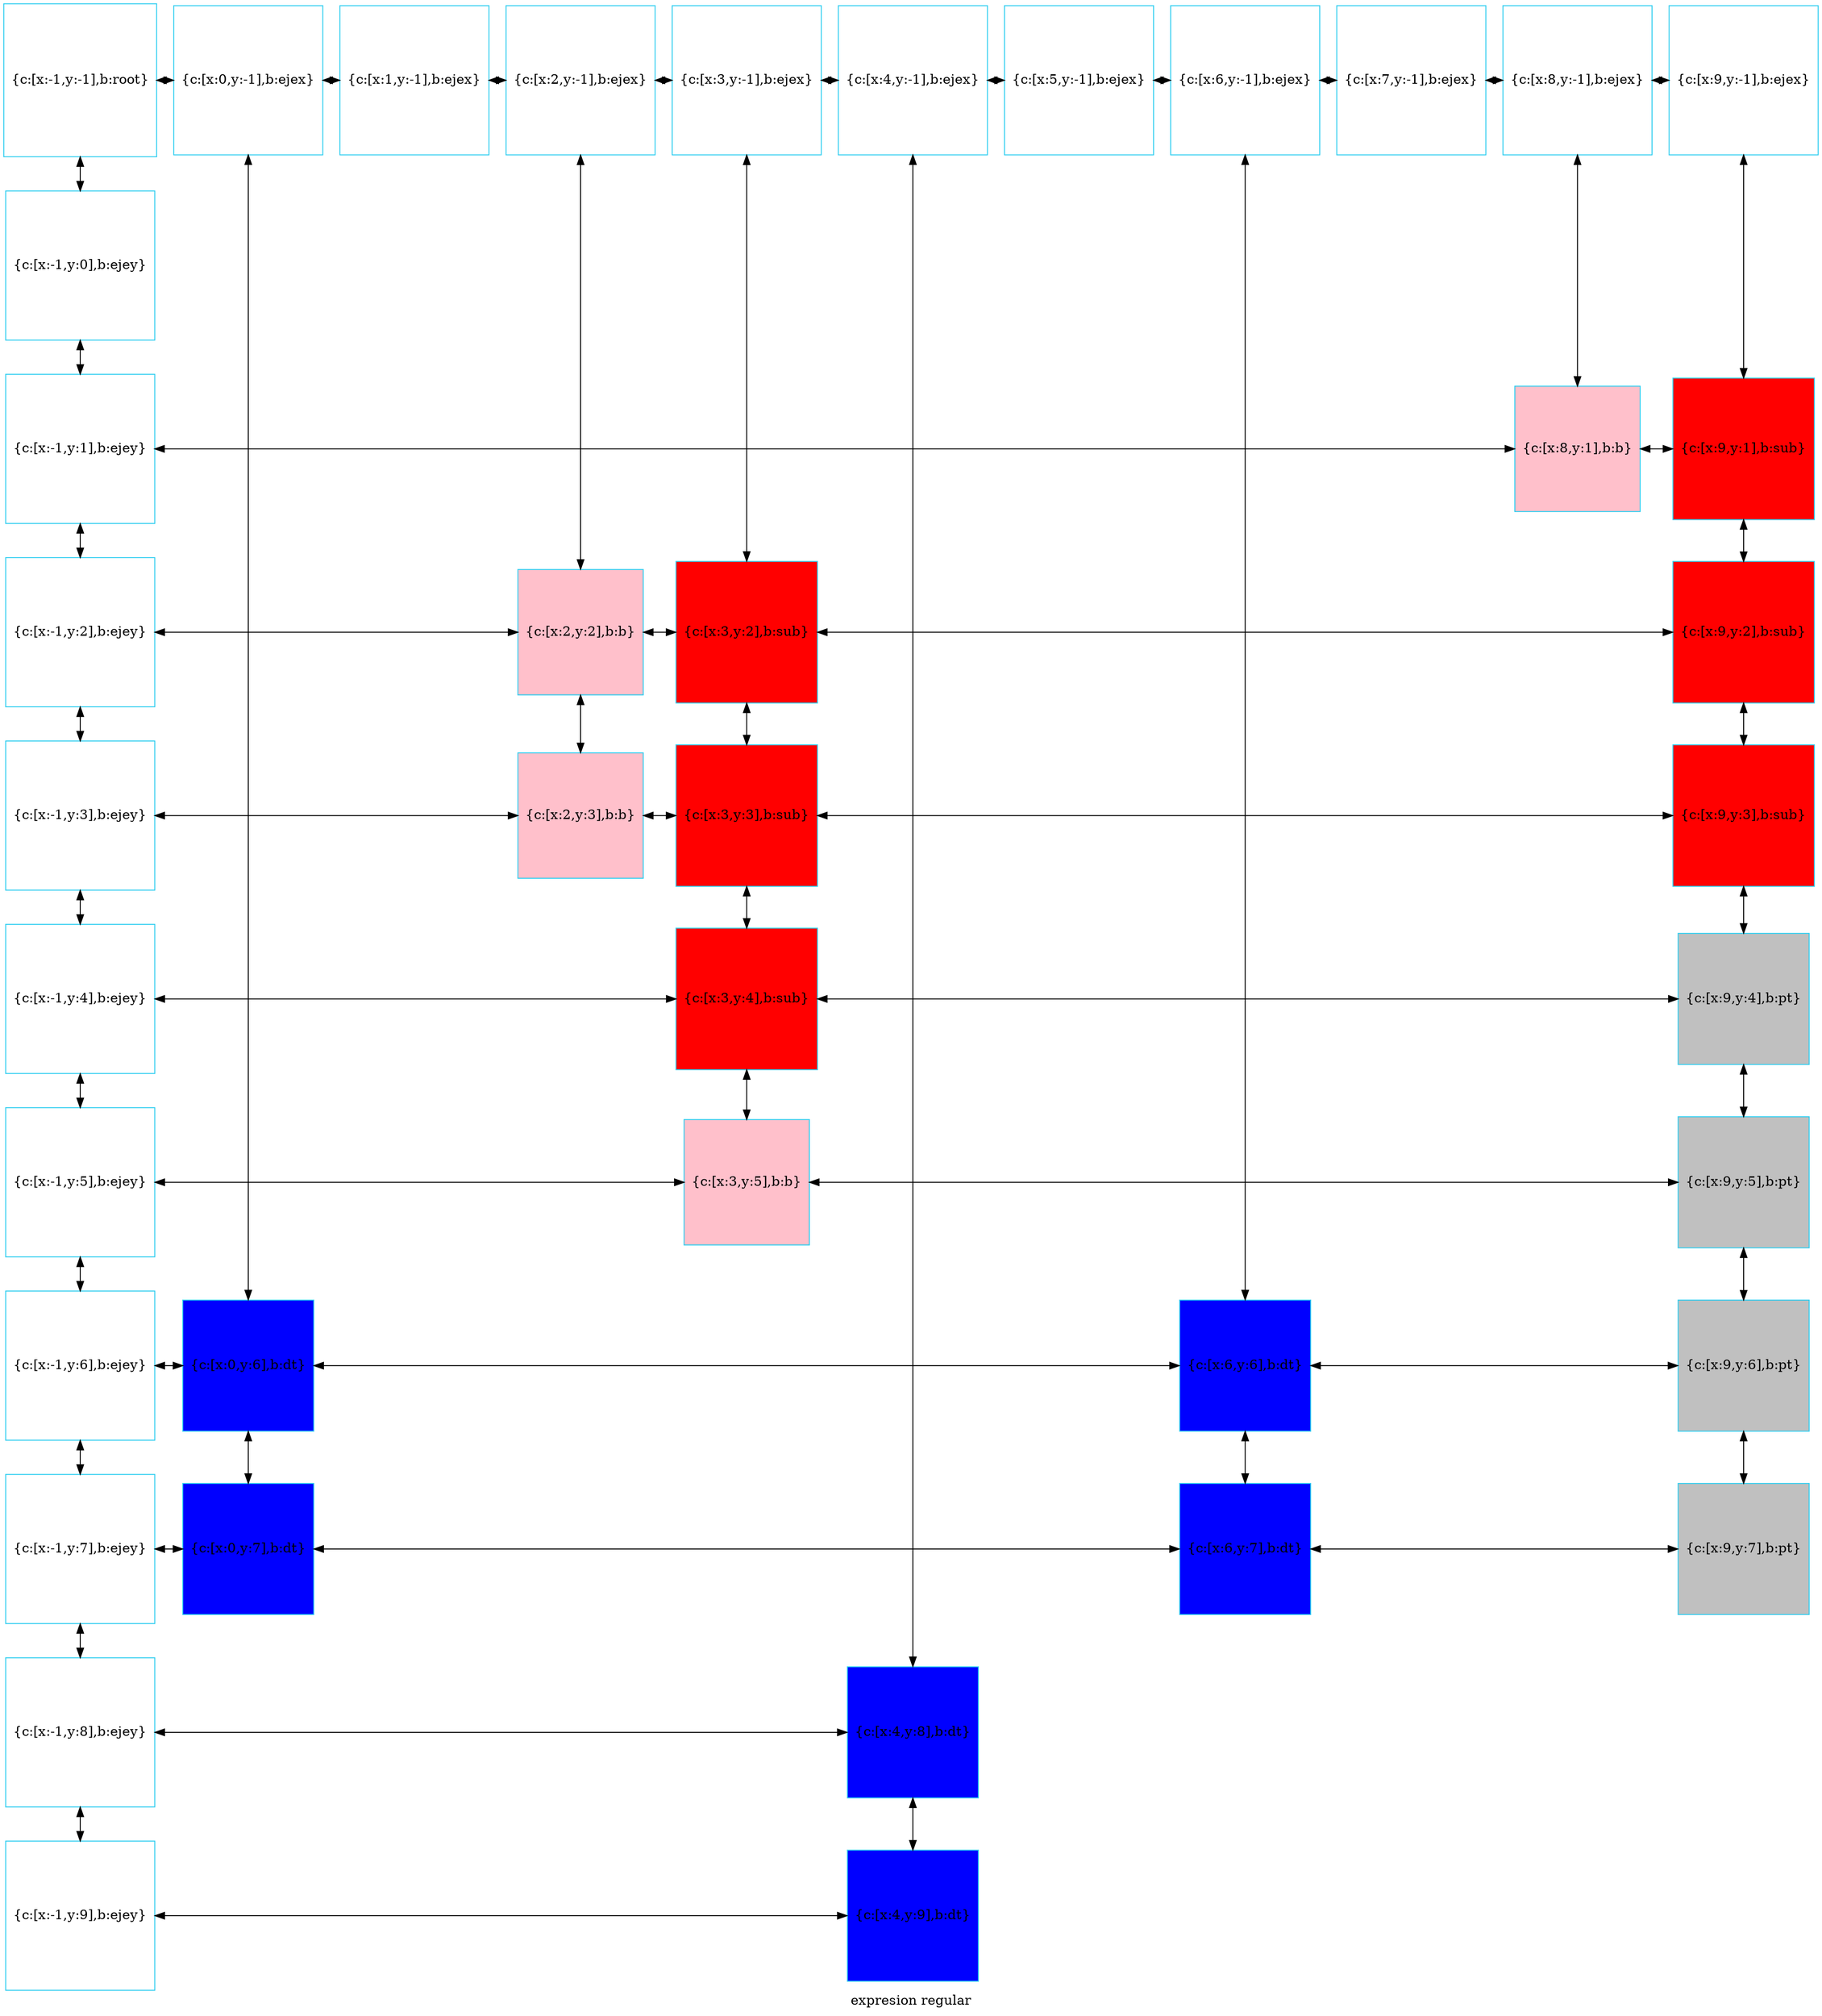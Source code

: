 digraph G
{label="expresion regular"
        node[shape = square]
        node[style = filled]
        node[fillcolor = "#EEEEE"]
        node[color = "#EEEEE"]
        node[color = "#31CEF0"]

2084961903200[label="{c:[x:-1,y:-1],b:root}",fillcolor = "white"]
2084961905696[label="{c:[x:0,y:-1],b:ejex}",fillcolor = "white"]
2084961905648[label="{c:[x:1,y:-1],b:ejex}",fillcolor = "white"]
2084961906848[label="{c:[x:2,y:-1],b:ejex}",fillcolor = "white"]
2084961906368[label="{c:[x:3,y:-1],b:ejex}",fillcolor = "white"]
2084961905936[label="{c:[x:4,y:-1],b:ejex}",fillcolor = "white"]
2084961907040[label="{c:[x:5,y:-1],b:ejex}",fillcolor = "white"]
2084961907184[label="{c:[x:6,y:-1],b:ejex}",fillcolor = "white"]
2084961907328[label="{c:[x:7,y:-1],b:ejex}",fillcolor = "white"]
2084961907472[label="{c:[x:8,y:-1],b:ejex}",fillcolor = "white"]
2084961907616[label="{c:[x:9,y:-1],b:ejex}",fillcolor = "white"]
2084961907760[label="{c:[x:-1,y:0],b:ejey}",fillcolor = "white"]
2084961907904[label="{c:[x:-1,y:1],b:ejey}",fillcolor = "white"]
2084962324672[label="{c:[x:8,y:1],b:b}",fillcolor = "pink"]
2084961910640[label="{c:[x:9,y:1],b:sub}",fillcolor = "red"]
2084961908048[label="{c:[x:-1,y:2],b:ejey}",fillcolor = "white"]
2084962323664[label="{c:[x:2,y:2],b:b}",fillcolor = "pink"]
2084962321312[label="{c:[x:3,y:2],b:sub}",fillcolor = "red"]
2084962320640[label="{c:[x:9,y:2],b:sub}",fillcolor = "red"]
2084961908192[label="{c:[x:-1,y:3],b:ejey}",fillcolor = "white"]
2084962325008[label="{c:[x:2,y:3],b:b}",fillcolor = "pink"]
2084962321648[label="{c:[x:3,y:3],b:sub}",fillcolor = "red"]
2084962320976[label="{c:[x:9,y:3],b:sub}",fillcolor = "red"]
2084961908336[label="{c:[x:-1,y:4],b:ejey}",fillcolor = "white"]
2084962321984[label="{c:[x:3,y:4],b:sub}",fillcolor = "red"]
2084961909536[label="{c:[x:9,y:4],b:pt}",fillcolor = "gray"]
2084961908480[label="{c:[x:-1,y:5],b:ejey}",fillcolor = "white"]
2084962325344[label="{c:[x:3,y:5],b:b}",fillcolor = "pink"]
2084961910112[label="{c:[x:9,y:5],b:pt}",fillcolor = "gray"]
2084961908624[label="{c:[x:-1,y:6],b:ejey}",fillcolor = "white"]
2084962322320[label="{c:[x:0,y:6],b:dt}",fillcolor = "blue"]
2084962323712[label="{c:[x:6,y:6],b:dt}",fillcolor = "blue"]
2084961909632[label="{c:[x:9,y:6],b:pt}",fillcolor = "gray"]
2084961908768[label="{c:[x:-1,y:7],b:ejey}",fillcolor = "white"]
2084962322656[label="{c:[x:0,y:7],b:dt}",fillcolor = "blue"]
2084962324048[label="{c:[x:6,y:7],b:dt}",fillcolor = "blue"]
2084961909392[label="{c:[x:9,y:7],b:pt}",fillcolor = "gray"]
2084961908912[label="{c:[x:-1,y:8],b:ejey}",fillcolor = "white"]
2084962322992[label="{c:[x:4,y:8],b:dt}",fillcolor = "blue"]
2084961909056[label="{c:[x:-1,y:9],b:ejey}",fillcolor = "white"]
2084962323328[label="{c:[x:4,y:9],b:dt}",fillcolor = "blue"]
2084961903200->2084961907760[dir = both];
2084961907760->2084961907904[dir = both];
2084961907904->2084961908048[dir = both];
2084961908048->2084961908192[dir = both];
2084961908192->2084961908336[dir = both];
2084961908336->2084961908480[dir = both];
2084961908480->2084961908624[dir = both];
2084961908624->2084961908768[dir = both];
2084961908768->2084961908912[dir = both];
2084961908912->2084961909056[dir = both];
2084961905696->2084962322320[dir = both];
2084962322320->2084962322656[dir = both];
2084961906848->2084962323664[dir = both];
2084962323664->2084962325008[dir = both];
2084961906368->2084962321312[dir = both];
2084962321312->2084962321648[dir = both];
2084962321648->2084962321984[dir = both];
2084962321984->2084962325344[dir = both];
2084961905936->2084962322992[dir = both];
2084962322992->2084962323328[dir = both];
2084961907184->2084962323712[dir = both];
2084962323712->2084962324048[dir = both];
2084961907472->2084962324672[dir = both];
2084961907616->2084961910640[dir = both];
2084961910640->2084962320640[dir = both];
2084962320640->2084962320976[dir = both];
2084962320976->2084961909536[dir = both];
2084961909536->2084961910112[dir = both];
2084961910112->2084961909632[dir = both];
2084961909632->2084961909392[dir = both];
2084961903200->2084961905696[dir = both];
2084961905696->2084961905648[dir = both];
2084961905648->2084961906848[dir = both];
2084961906848->2084961906368[dir = both];
2084961906368->2084961905936[dir = both];
2084961905936->2084961907040[dir = both];
2084961907040->2084961907184[dir = both];
2084961907184->2084961907328[dir = both];
2084961907328->2084961907472[dir = both];
2084961907472->2084961907616[dir = both];
2084961907904->2084962324672[constraint=false,dir = both];
2084962324672->2084961910640[constraint=false,dir = both];
2084961908048->2084962323664[constraint=false,dir = both];
2084962323664->2084962321312[constraint=false,dir = both];
2084962321312->2084962320640[constraint=false,dir = both];
2084961908192->2084962325008[constraint=false,dir = both];
2084962325008->2084962321648[constraint=false,dir = both];
2084962321648->2084962320976[constraint=false,dir = both];
2084961908336->2084962321984[constraint=false,dir = both];
2084962321984->2084961909536[constraint=false,dir = both];
2084961908480->2084962325344[constraint=false,dir = both];
2084962325344->2084961910112[constraint=false,dir = both];
2084961908624->2084962322320[constraint=false,dir = both];
2084962322320->2084962323712[constraint=false,dir = both];
2084962323712->2084961909632[constraint=false,dir = both];
2084961908768->2084962322656[constraint=false,dir = both];
2084962322656->2084962324048[constraint=false,dir = both];
2084962324048->2084961909392[constraint=false,dir = both];
2084961908912->2084962322992[constraint=false,dir = both];
2084961909056->2084962323328[constraint=false,dir = both];
 {rank=same; 2084961903200;2084961905696;2084961905648;2084961906848;2084961906368;2084961905936;2084961907040;2084961907184;2084961907328;2084961907472;2084961907616;}
 {rank=same; 2084961907760;}
 {rank=same; 2084961907904;2084962324672;2084961910640;}
 {rank=same; 2084961908048;2084962323664;2084962321312;2084962320640;}
 {rank=same; 2084961908192;2084962325008;2084962321648;2084962320976;}
 {rank=same; 2084961908336;2084962321984;2084961909536;}
 {rank=same; 2084961908480;2084962325344;2084961910112;}
 {rank=same; 2084961908624;2084962322320;2084962323712;2084961909632;}
 {rank=same; 2084961908768;2084962322656;2084962324048;2084961909392;}
 {rank=same; 2084961908912;2084962322992;}
 {rank=same; 2084961909056;2084962323328;}
}